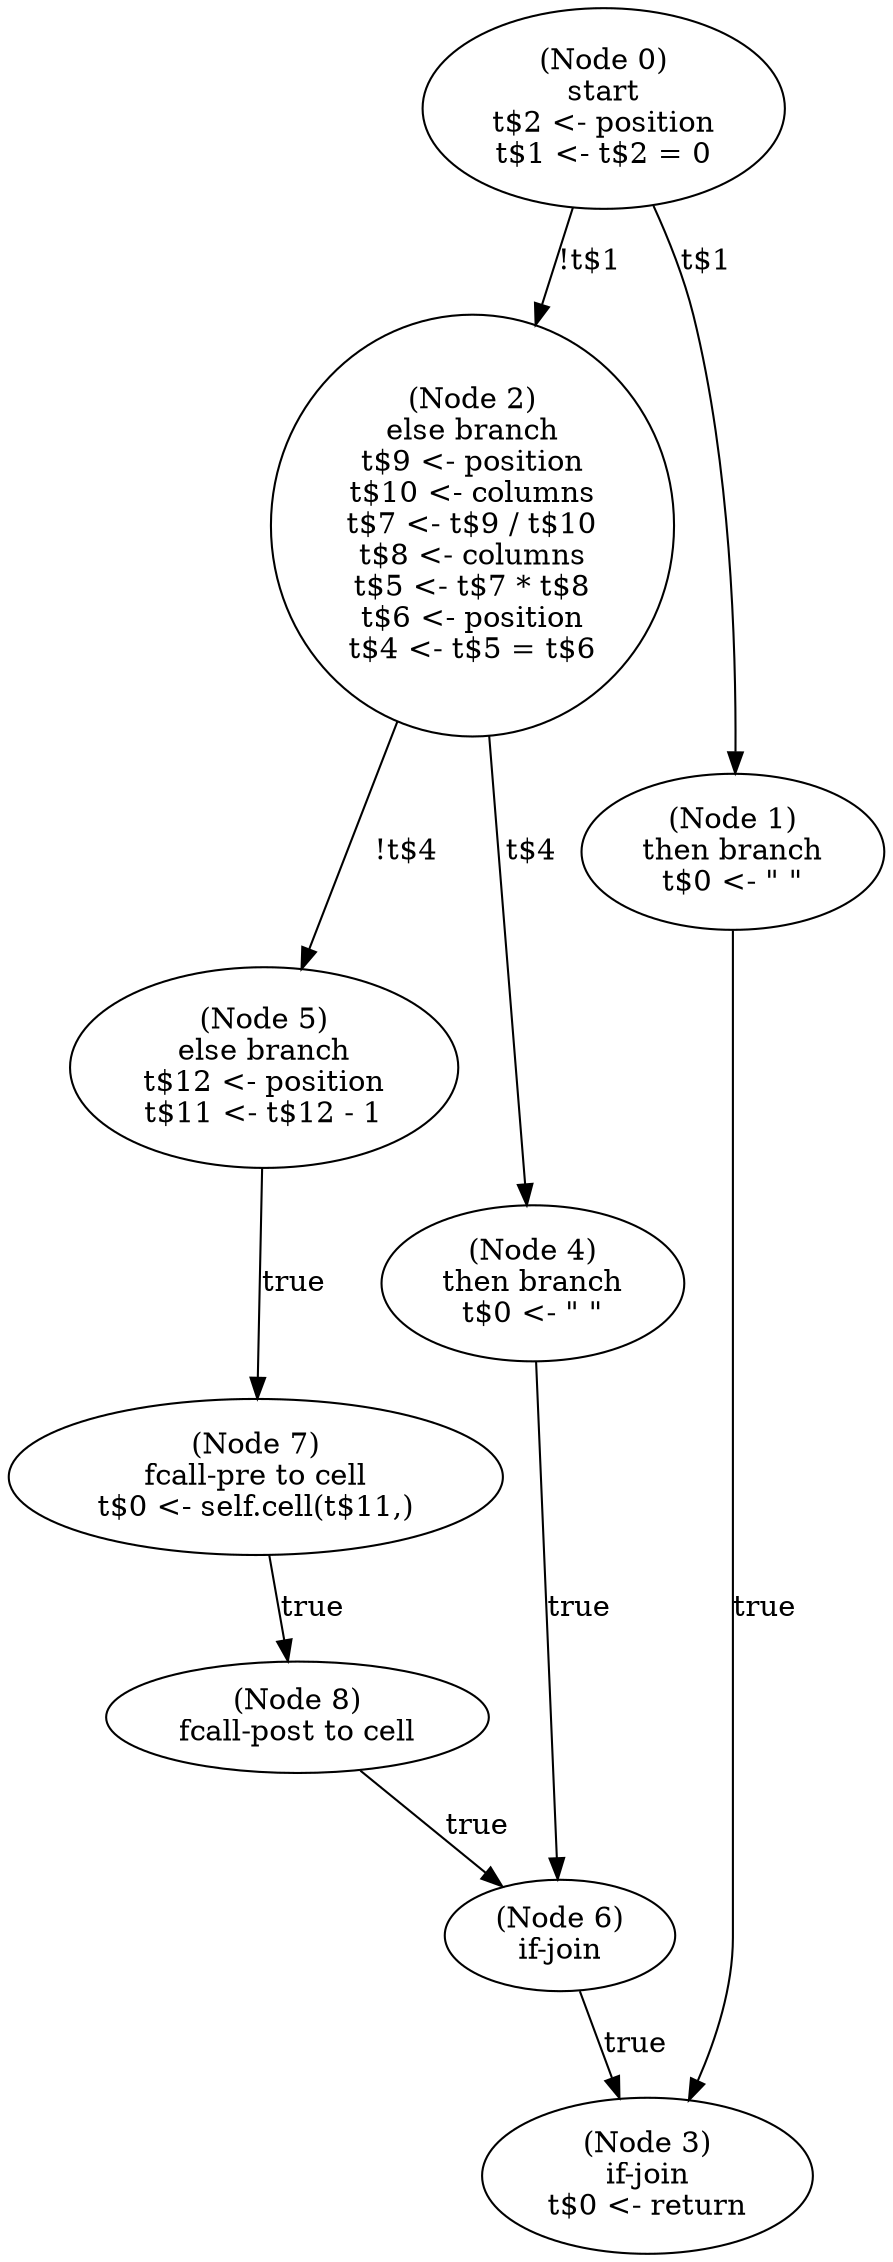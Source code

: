 digraph west_post {
  n0 [label="(Node 0)\nstart\nt$2 <- position\nt$1 <- t$2 = 0\n"];
 n0 -> n2 [label="!t$1"];
 n0 -> n1 [label="t$1"];
  n1 [label="(Node 1)\nthen branch\nt$0 <- \" \"\n"];
 n1 -> n3 [label="true"];
  n2 [label="(Node 2)\nelse branch\nt$9 <- position\nt$10 <- columns\nt$7 <- t$9 / t$10\nt$8 <- columns\nt$5 <- t$7 * t$8\nt$6 <- position\nt$4 <- t$5 = t$6\n"];
 n2 -> n5 [label="!t$4"];
 n2 -> n4 [label="t$4"];
  n3 [label="(Node 3)\nif-join\nt$0 <- return\n"];
  n4 [label="(Node 4)\nthen branch\nt$0 <- \" \"\n"];
 n4 -> n6 [label="true"];
  n5 [label="(Node 5)\nelse branch\nt$12 <- position\nt$11 <- t$12 - 1\n"];
 n5 -> n7 [label="true"];
  n6 [label="(Node 6)\nif-join\n"];
 n6 -> n3 [label="true"];
  n7 [label="(Node 7)\nfcall-pre to cell\nt$0 <- self.cell(t$11,)\n"];
 n7 -> n8 [label="true"];
  n8 [label="(Node 8)\nfcall-post to cell\n"];
 n8 -> n6 [label="true"];
}
